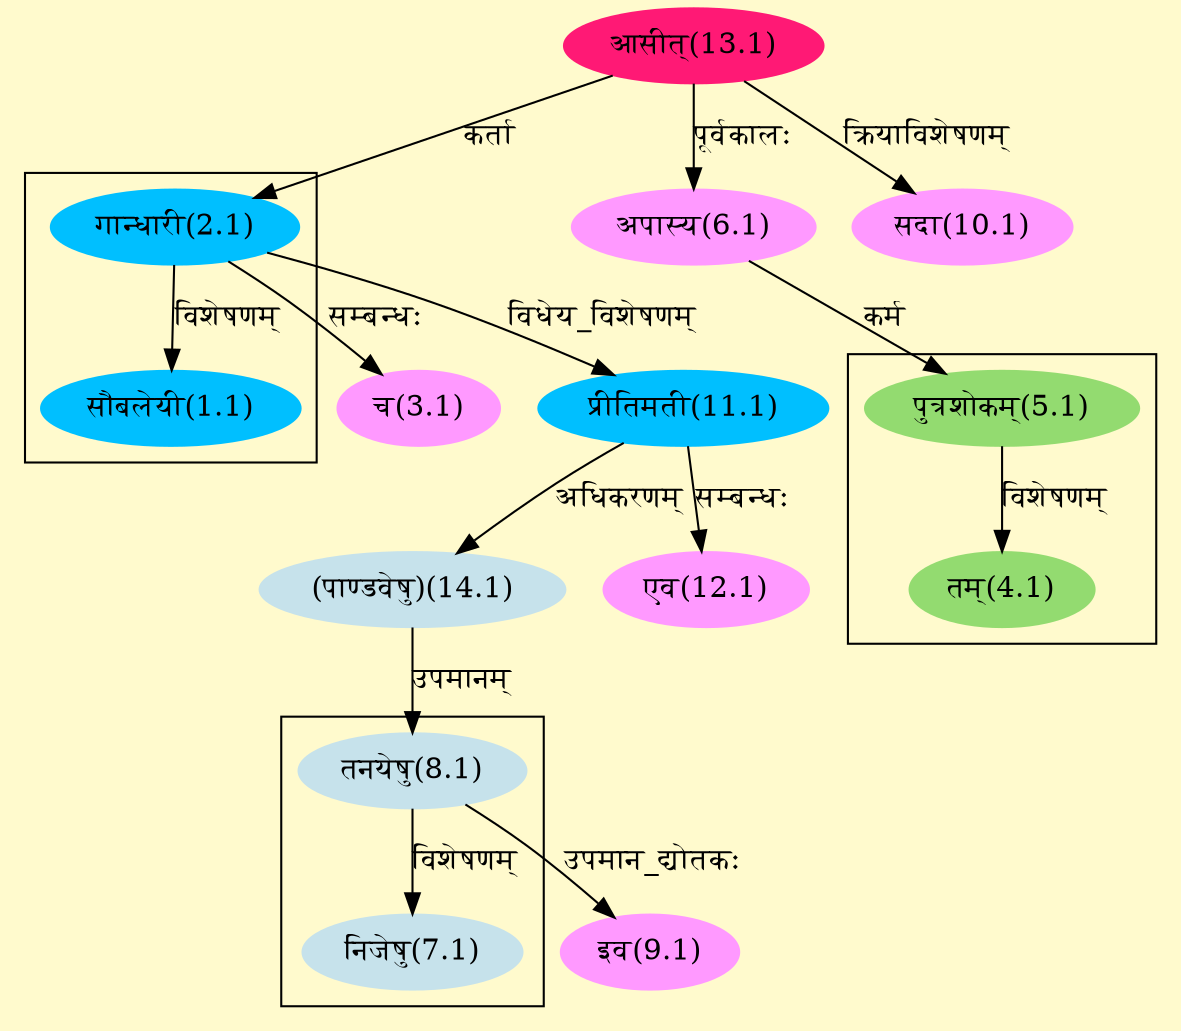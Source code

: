 digraph G{
rankdir=BT;
 compound=true;
 bgcolor="lemonchiffon1";

subgraph cluster_1{
Node1_1 [style=filled, color="#00BFFF" label = "सौबलेयी(1.1)"]
Node2_1 [style=filled, color="#00BFFF" label = "गान्धारी(2.1)"]

}

subgraph cluster_2{
Node4_1 [style=filled, color="#93DB70" label = "तम्(4.1)"]
Node5_1 [style=filled, color="#93DB70" label = "पुत्रशोकम्(5.1)"]

}

subgraph cluster_3{
Node7_1 [style=filled, color="#C6E2EB" label = "निजेषु(7.1)"]
Node8_1 [style=filled, color="#C6E2EB" label = "तनयेषु(8.1)"]

}
Node2_1 [style=filled, color="#00BFFF" label = "गान्धारी(2.1)"]
Node13_1 [style=filled, color="#FF1975" label = "आसीत्(13.1)"]
Node3_1 [style=filled, color="#FF99FF" label = "च(3.1)"]
Node5_1 [style=filled, color="#93DB70" label = "पुत्रशोकम्(5.1)"]
Node6_1 [style=filled, color="#FF99FF" label = "अपास्य(6.1)"]
Node8_1 [style=filled, color="#C6E2EB" label = "तनयेषु(8.1)"]
Node14_1 [style=filled, color="#C6E2EB" label = "(पाण्डवेषु)(14.1)"]
Node9_1 [style=filled, color="#FF99FF" label = "इव(9.1)"]
Node10_1 [style=filled, color="#FF99FF" label = "सदा(10.1)"]
Node11_1 [style=filled, color="#00BFFF" label = "प्रीतिमती(11.1)"]
Node12_1 [style=filled, color="#FF99FF" label = "एव(12.1)"]
/* Start of Relations section */

Node1_1 -> Node2_1 [  label="विशेषणम्"  dir="back" ]
Node2_1 -> Node13_1 [  label="कर्ता"  dir="back" ]
Node3_1 -> Node2_1 [  label="सम्बन्धः"  dir="back" ]
Node4_1 -> Node5_1 [  label="विशेषणम्"  dir="back" ]
Node5_1 -> Node6_1 [  label="कर्म"  dir="back" ]
Node6_1 -> Node13_1 [  label="पूर्वकालः"  dir="back" ]
Node7_1 -> Node8_1 [  label="विशेषणम्"  dir="back" ]
Node8_1 -> Node14_1 [  label="उपमानम्"  dir="back" ]
Node9_1 -> Node8_1 [  label="उपमान_द्योतकः"  dir="back" ]
Node10_1 -> Node13_1 [  label="क्रियाविशेषणम्"  dir="back" ]
Node11_1 -> Node2_1 [  label="विधेय_विशेषणम्"  dir="back" ]
Node12_1 -> Node11_1 [  label="सम्बन्धः"  dir="back" ]
Node14_1 -> Node11_1 [  label="अधिकरणम्"  dir="back" ]
}
